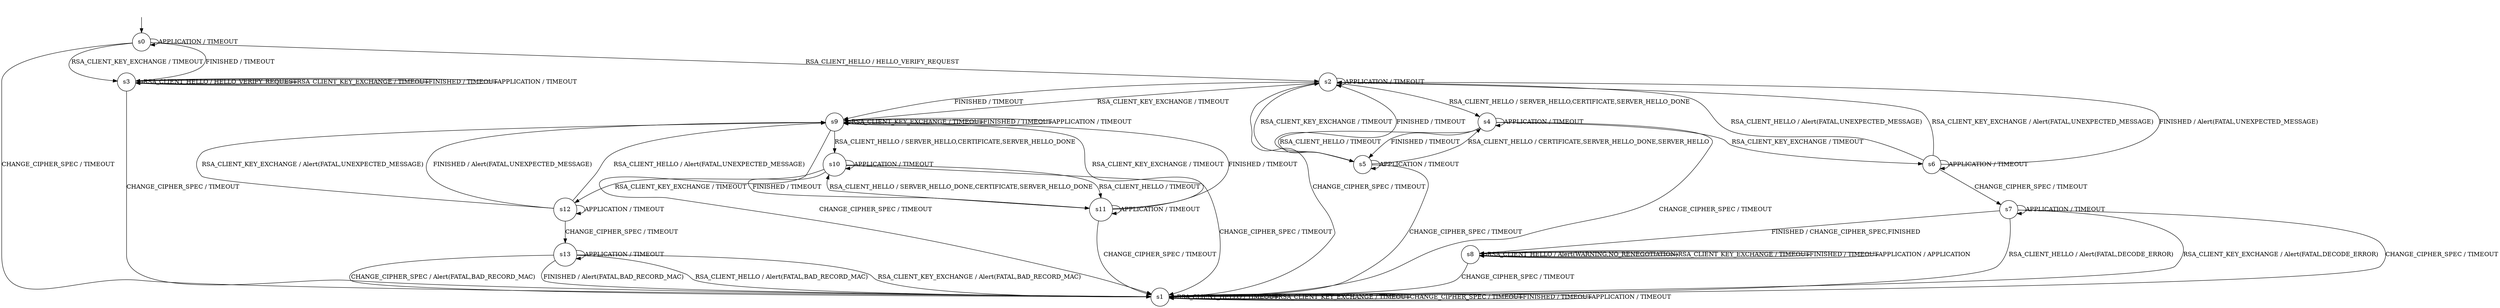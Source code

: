 digraph g {
__start0 [label="" shape="none"];

	s0 [shape="circle" label="s0"];
	s1 [shape="circle" label="s1"];
	s2 [shape="circle" label="s2"];
	s3 [shape="circle" label="s3"];
	s4 [shape="circle" label="s4"];
	s5 [shape="circle" label="s5"];
	s6 [shape="circle" label="s6"];
	s7 [shape="circle" label="s7"];
	s8 [shape="circle" label="s8"];
	s9 [shape="circle" label="s9"];
	s10 [shape="circle" label="s10"];
	s11 [shape="circle" label="s11"];
	s12 [shape="circle" label="s12"];
	s13 [shape="circle" label="s13"];
	s0 -> s2 [label="RSA_CLIENT_HELLO / HELLO_VERIFY_REQUEST"];
	s0 -> s3 [label="RSA_CLIENT_KEY_EXCHANGE / TIMEOUT"];
	s0 -> s1 [label="CHANGE_CIPHER_SPEC / TIMEOUT"];
	s0 -> s3 [label="FINISHED / TIMEOUT"];
	s0 -> s0 [label="APPLICATION / TIMEOUT"];
	s1 -> s1 [label="RSA_CLIENT_HELLO / TIMEOUT"];
	s1 -> s1 [label="RSA_CLIENT_KEY_EXCHANGE / TIMEOUT"];
	s1 -> s1 [label="CHANGE_CIPHER_SPEC / TIMEOUT"];
	s1 -> s1 [label="FINISHED / TIMEOUT"];
	s1 -> s1 [label="APPLICATION / TIMEOUT"];
	s2 -> s4 [label="RSA_CLIENT_HELLO / SERVER_HELLO,CERTIFICATE,SERVER_HELLO_DONE"];
	s2 -> s9 [label="RSA_CLIENT_KEY_EXCHANGE / TIMEOUT"];
	s2 -> s1 [label="CHANGE_CIPHER_SPEC / TIMEOUT"];
	s2 -> s9 [label="FINISHED / TIMEOUT"];
	s2 -> s2 [label="APPLICATION / TIMEOUT"];
	s3 -> s3 [label="RSA_CLIENT_HELLO / HELLO_VERIFY_REQUEST"];
	s3 -> s3 [label="RSA_CLIENT_KEY_EXCHANGE / TIMEOUT"];
	s3 -> s1 [label="CHANGE_CIPHER_SPEC / TIMEOUT"];
	s3 -> s3 [label="FINISHED / TIMEOUT"];
	s3 -> s3 [label="APPLICATION / TIMEOUT"];
	s4 -> s5 [label="RSA_CLIENT_HELLO / TIMEOUT"];
	s4 -> s6 [label="RSA_CLIENT_KEY_EXCHANGE / TIMEOUT"];
	s4 -> s1 [label="CHANGE_CIPHER_SPEC / TIMEOUT"];
	s4 -> s5 [label="FINISHED / TIMEOUT"];
	s4 -> s4 [label="APPLICATION / TIMEOUT"];
	s5 -> s4 [label="RSA_CLIENT_HELLO / CERTIFICATE,SERVER_HELLO_DONE,SERVER_HELLO"];
	s5 -> s2 [label="RSA_CLIENT_KEY_EXCHANGE / TIMEOUT"];
	s5 -> s1 [label="CHANGE_CIPHER_SPEC / TIMEOUT"];
	s5 -> s2 [label="FINISHED / TIMEOUT"];
	s5 -> s5 [label="APPLICATION / TIMEOUT"];
	s6 -> s2 [label="RSA_CLIENT_HELLO / Alert(FATAL,UNEXPECTED_MESSAGE)"];
	s6 -> s2 [label="RSA_CLIENT_KEY_EXCHANGE / Alert(FATAL,UNEXPECTED_MESSAGE)"];
	s6 -> s7 [label="CHANGE_CIPHER_SPEC / TIMEOUT"];
	s6 -> s2 [label="FINISHED / Alert(FATAL,UNEXPECTED_MESSAGE)"];
	s6 -> s6 [label="APPLICATION / TIMEOUT"];
	s7 -> s1 [label="RSA_CLIENT_HELLO / Alert(FATAL,DECODE_ERROR)"];
	s7 -> s1 [label="RSA_CLIENT_KEY_EXCHANGE / Alert(FATAL,DECODE_ERROR)"];
	s7 -> s1 [label="CHANGE_CIPHER_SPEC / TIMEOUT"];
	s7 -> s8 [label="FINISHED / CHANGE_CIPHER_SPEC,FINISHED"];
	s7 -> s7 [label="APPLICATION / TIMEOUT"];
	s8 -> s8 [label="RSA_CLIENT_HELLO / Alert(WARNING,NO_RENEGOTIATION)"];
	s8 -> s8 [label="RSA_CLIENT_KEY_EXCHANGE / TIMEOUT"];
	s8 -> s1 [label="CHANGE_CIPHER_SPEC / TIMEOUT"];
	s8 -> s8 [label="FINISHED / TIMEOUT"];
	s8 -> s8 [label="APPLICATION / APPLICATION"];
	s9 -> s10 [label="RSA_CLIENT_HELLO / SERVER_HELLO,CERTIFICATE,SERVER_HELLO_DONE"];
	s9 -> s9 [label="RSA_CLIENT_KEY_EXCHANGE / TIMEOUT"];
	s9 -> s1 [label="CHANGE_CIPHER_SPEC / TIMEOUT"];
	s9 -> s9 [label="FINISHED / TIMEOUT"];
	s9 -> s9 [label="APPLICATION / TIMEOUT"];
	s10 -> s11 [label="RSA_CLIENT_HELLO / TIMEOUT"];
	s10 -> s12 [label="RSA_CLIENT_KEY_EXCHANGE / TIMEOUT"];
	s10 -> s1 [label="CHANGE_CIPHER_SPEC / TIMEOUT"];
	s10 -> s11 [label="FINISHED / TIMEOUT"];
	s10 -> s10 [label="APPLICATION / TIMEOUT"];
	s11 -> s10 [label="RSA_CLIENT_HELLO / SERVER_HELLO_DONE,CERTIFICATE,SERVER_HELLO_DONE"];
	s11 -> s9 [label="RSA_CLIENT_KEY_EXCHANGE / TIMEOUT"];
	s11 -> s1 [label="CHANGE_CIPHER_SPEC / TIMEOUT"];
	s11 -> s9 [label="FINISHED / TIMEOUT"];
	s11 -> s11 [label="APPLICATION / TIMEOUT"];
	s12 -> s9 [label="RSA_CLIENT_HELLO / Alert(FATAL,UNEXPECTED_MESSAGE)"];
	s12 -> s9 [label="RSA_CLIENT_KEY_EXCHANGE / Alert(FATAL,UNEXPECTED_MESSAGE)"];
	s12 -> s13 [label="CHANGE_CIPHER_SPEC / TIMEOUT"];
	s12 -> s9 [label="FINISHED / Alert(FATAL,UNEXPECTED_MESSAGE)"];
	s12 -> s12 [label="APPLICATION / TIMEOUT"];
	s13 -> s1 [label="RSA_CLIENT_HELLO / Alert(FATAL,BAD_RECORD_MAC)"];
	s13 -> s1 [label="RSA_CLIENT_KEY_EXCHANGE / Alert(FATAL,BAD_RECORD_MAC)"];
	s13 -> s1 [label="CHANGE_CIPHER_SPEC / Alert(FATAL,BAD_RECORD_MAC)"];
	s13 -> s1 [label="FINISHED / Alert(FATAL,BAD_RECORD_MAC)"];
	s13 -> s13 [label="APPLICATION / TIMEOUT"];

__start0 -> s0;
}
